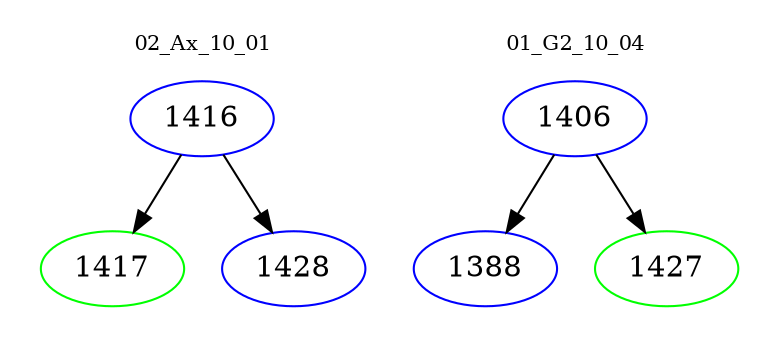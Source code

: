 digraph{
subgraph cluster_0 {
color = white
label = "02_Ax_10_01";
fontsize=10;
T0_1416 [label="1416", color="blue"]
T0_1416 -> T0_1417 [color="black"]
T0_1417 [label="1417", color="green"]
T0_1416 -> T0_1428 [color="black"]
T0_1428 [label="1428", color="blue"]
}
subgraph cluster_1 {
color = white
label = "01_G2_10_04";
fontsize=10;
T1_1406 [label="1406", color="blue"]
T1_1406 -> T1_1388 [color="black"]
T1_1388 [label="1388", color="blue"]
T1_1406 -> T1_1427 [color="black"]
T1_1427 [label="1427", color="green"]
}
}
